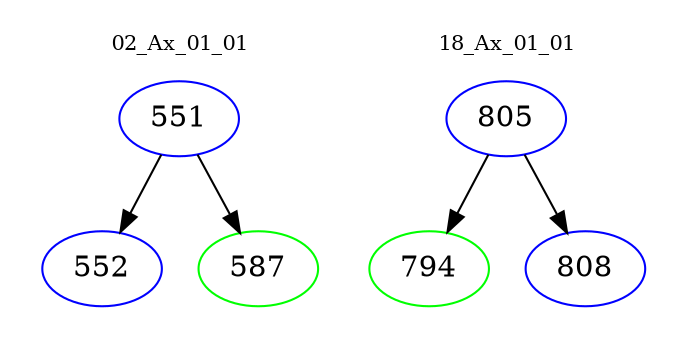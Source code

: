 digraph{
subgraph cluster_0 {
color = white
label = "02_Ax_01_01";
fontsize=10;
T0_551 [label="551", color="blue"]
T0_551 -> T0_552 [color="black"]
T0_552 [label="552", color="blue"]
T0_551 -> T0_587 [color="black"]
T0_587 [label="587", color="green"]
}
subgraph cluster_1 {
color = white
label = "18_Ax_01_01";
fontsize=10;
T1_805 [label="805", color="blue"]
T1_805 -> T1_794 [color="black"]
T1_794 [label="794", color="green"]
T1_805 -> T1_808 [color="black"]
T1_808 [label="808", color="blue"]
}
}
